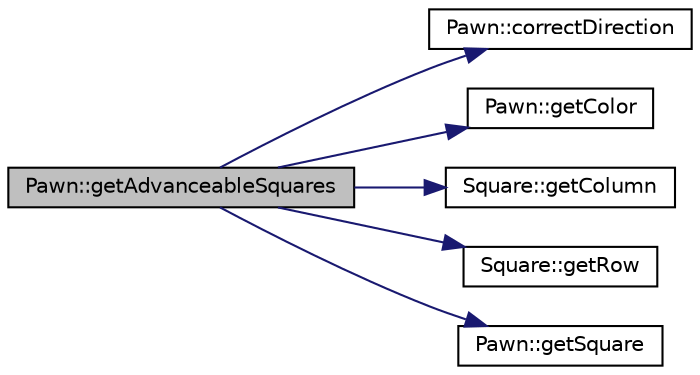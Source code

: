 digraph "Pawn::getAdvanceableSquares"
{
 // LATEX_PDF_SIZE
  bgcolor="transparent";
  edge [fontname="Helvetica",fontsize="10",labelfontname="Helvetica",labelfontsize="10"];
  node [fontname="Helvetica",fontsize="10",shape=record];
  rankdir="LR";
  Node1 [label="Pawn::getAdvanceableSquares",height=0.2,width=0.4,color="black", fillcolor="grey75", style="filled", fontcolor="black",tooltip=" "];
  Node1 -> Node2 [color="midnightblue",fontsize="10",style="solid",fontname="Helvetica"];
  Node2 [label="Pawn::correctDirection",height=0.2,width=0.4,color="black",URL="$de/dff/classPawn.html#aa8b652277db0c52e930b5e50718da96b",tooltip=" "];
  Node1 -> Node3 [color="midnightblue",fontsize="10",style="solid",fontname="Helvetica"];
  Node3 [label="Pawn::getColor",height=0.2,width=0.4,color="black",URL="$de/dff/classPawn.html#a1d20441a964b5c43ec27a0bafcda56dd",tooltip=" "];
  Node1 -> Node4 [color="midnightblue",fontsize="10",style="solid",fontname="Helvetica"];
  Node4 [label="Square::getColumn",height=0.2,width=0.4,color="black",URL="$d3/d72/classSquare.html#ab40f208fe44bfac6d38c000ae30baacb",tooltip=" "];
  Node1 -> Node5 [color="midnightblue",fontsize="10",style="solid",fontname="Helvetica"];
  Node5 [label="Square::getRow",height=0.2,width=0.4,color="black",URL="$d3/d72/classSquare.html#af4307f89fb7470caf2c74171cc165dce",tooltip=" "];
  Node1 -> Node6 [color="midnightblue",fontsize="10",style="solid",fontname="Helvetica"];
  Node6 [label="Pawn::getSquare",height=0.2,width=0.4,color="black",URL="$de/dff/classPawn.html#aeb5d6f6e869e8b9c08e43d27670aef6e",tooltip=" "];
}
